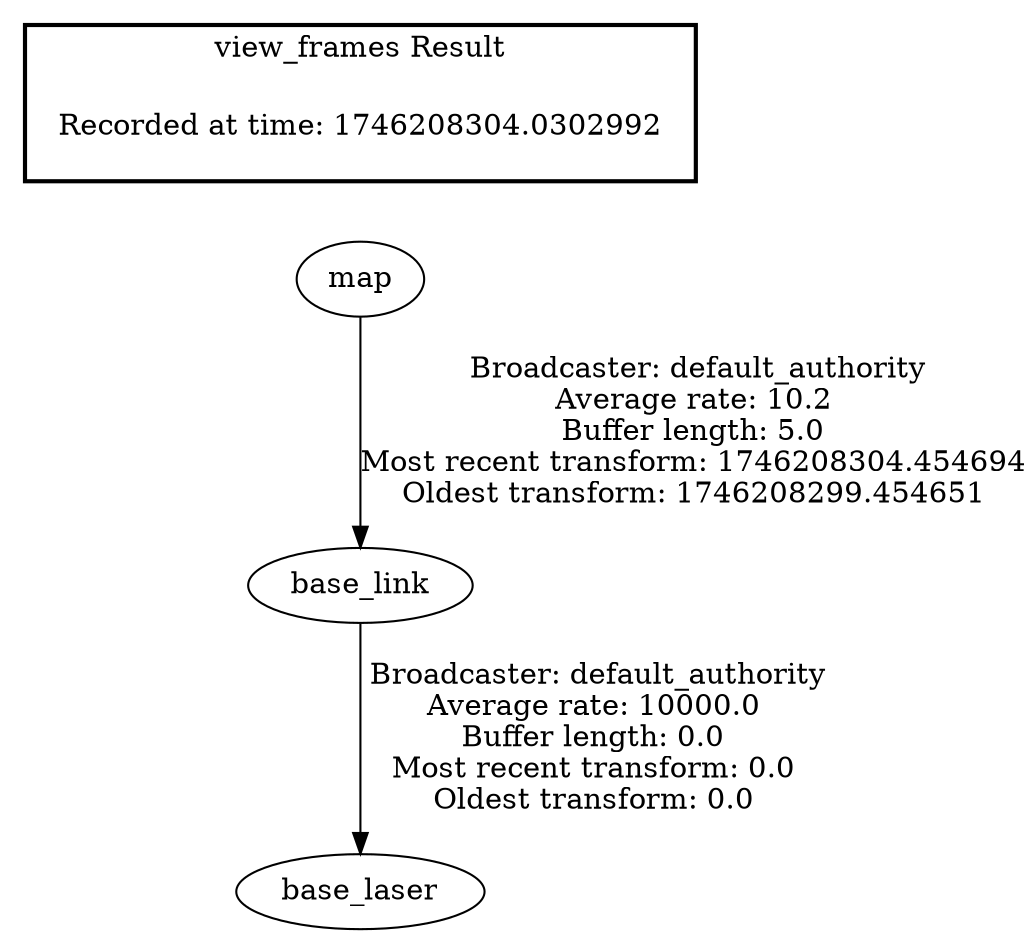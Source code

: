 digraph G {
"base_link" -> "base_laser"[label=" Broadcaster: default_authority\nAverage rate: 10000.0\nBuffer length: 0.0\nMost recent transform: 0.0\nOldest transform: 0.0\n"];
"map" -> "base_link"[label=" Broadcaster: default_authority\nAverage rate: 10.2\nBuffer length: 5.0\nMost recent transform: 1746208304.454694\nOldest transform: 1746208299.454651\n"];
edge [style=invis];
 subgraph cluster_legend { style=bold; color=black; label ="view_frames Result";
"Recorded at time: 1746208304.0302992"[ shape=plaintext ] ;
}->"map";
}